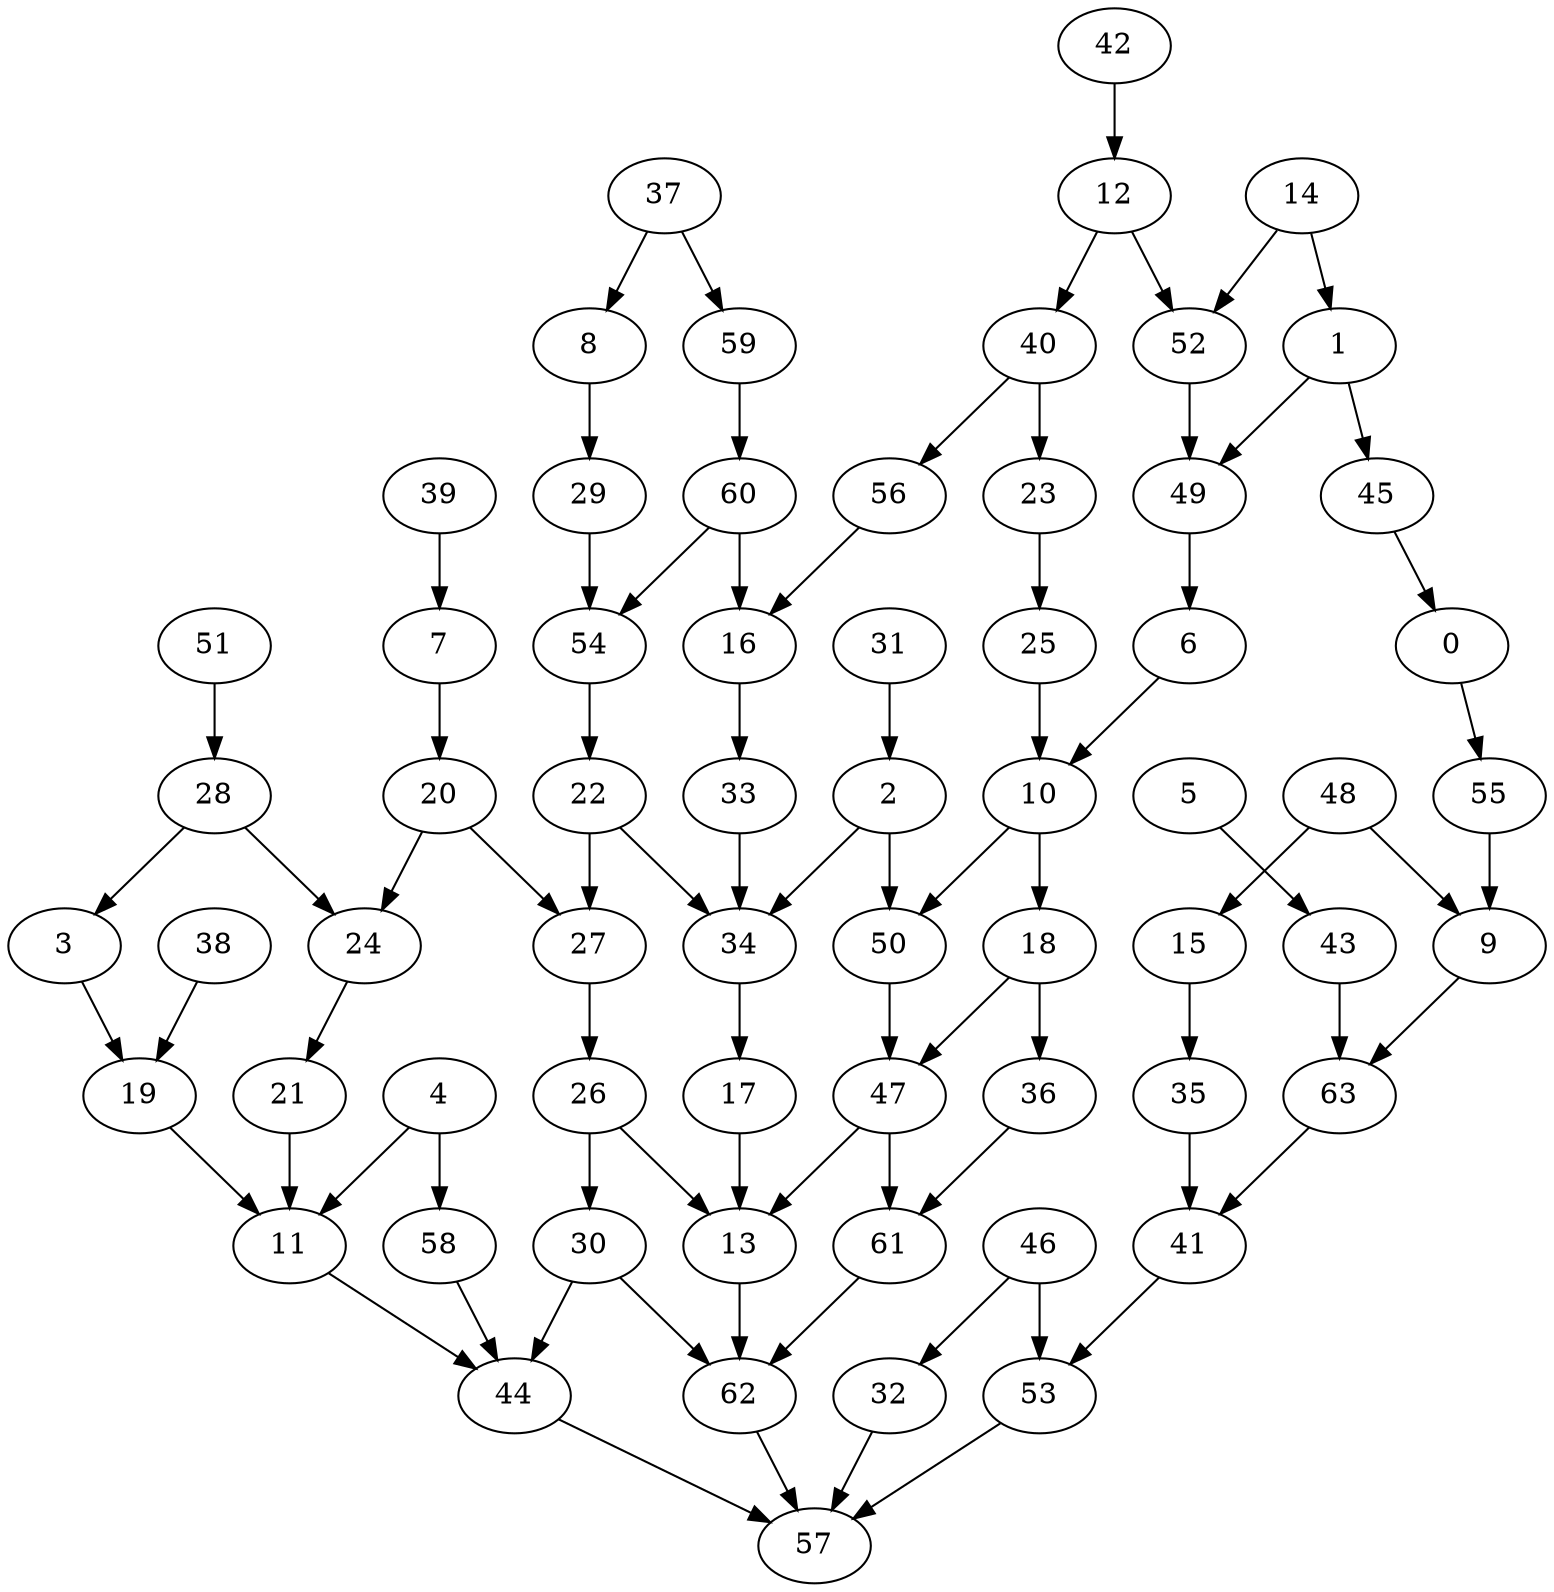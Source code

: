 strict digraph "" {
	0 -> 55;
	45 -> 0;
	1 -> 45;
	1 -> 49;
	14 -> 1;
	14 -> 52;
	2 -> 34;
	2 -> 50;
	31 -> 2;
	3 -> 19;
	28 -> 3;
	28 -> 24;
	6 -> 10;
	49 -> 6;
	7 -> 20;
	39 -> 7;
	8 -> 29;
	37 -> 8;
	37 -> 59;
	9 -> 63;
	48 -> 9;
	48 -> 15;
	55 -> 9;
	10 -> 18;
	10 -> 50;
	25 -> 10;
	11 -> 44;
	4 -> 11;
	4 -> 58;
	19 -> 11;
	21 -> 11;
	12 -> 40;
	12 -> 52;
	42 -> 12;
	13 -> 62;
	17 -> 13;
	26 -> 13;
	26 -> 30;
	47 -> 13;
	47 -> 61;
	15 -> 35;
	16 -> 33;
	56 -> 16;
	60 -> 16;
	60 -> 54;
	34 -> 17;
	18 -> 47;
	18 -> 36;
	38 -> 19;
	20 -> 24;
	20 -> 27;
	24 -> 21;
	22 -> 34;
	22 -> 27;
	54 -> 22;
	23 -> 25;
	40 -> 56;
	40 -> 23;
	27 -> 26;
	51 -> 28;
	29 -> 54;
	30 -> 44;
	30 -> 62;
	32 -> 57;
	46 -> 32;
	46 -> 53;
	33 -> 34;
	35 -> 41;
	36 -> 61;
	41 -> 53;
	63 -> 41;
	43 -> 63;
	5 -> 43;
	44 -> 57;
	58 -> 44;
	50 -> 47;
	52 -> 49;
	53 -> 57;
	62 -> 57;
	59 -> 60;
	61 -> 62;
}
